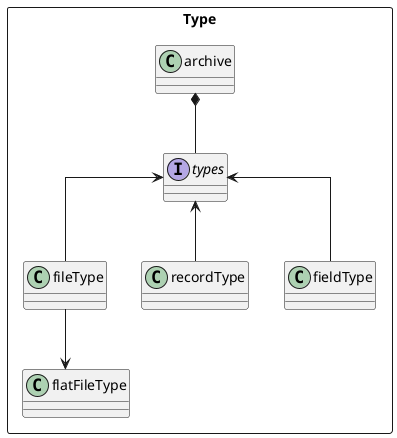 @startuml
skinparam linetype polyline
skinparam linetype ortho

package "Type" <<Rectangle>> {
interface types

archive *-- types
types <-- fileType
types <-- recordType
types <-- fieldType

fileType --> flatFileType
}

@enduml